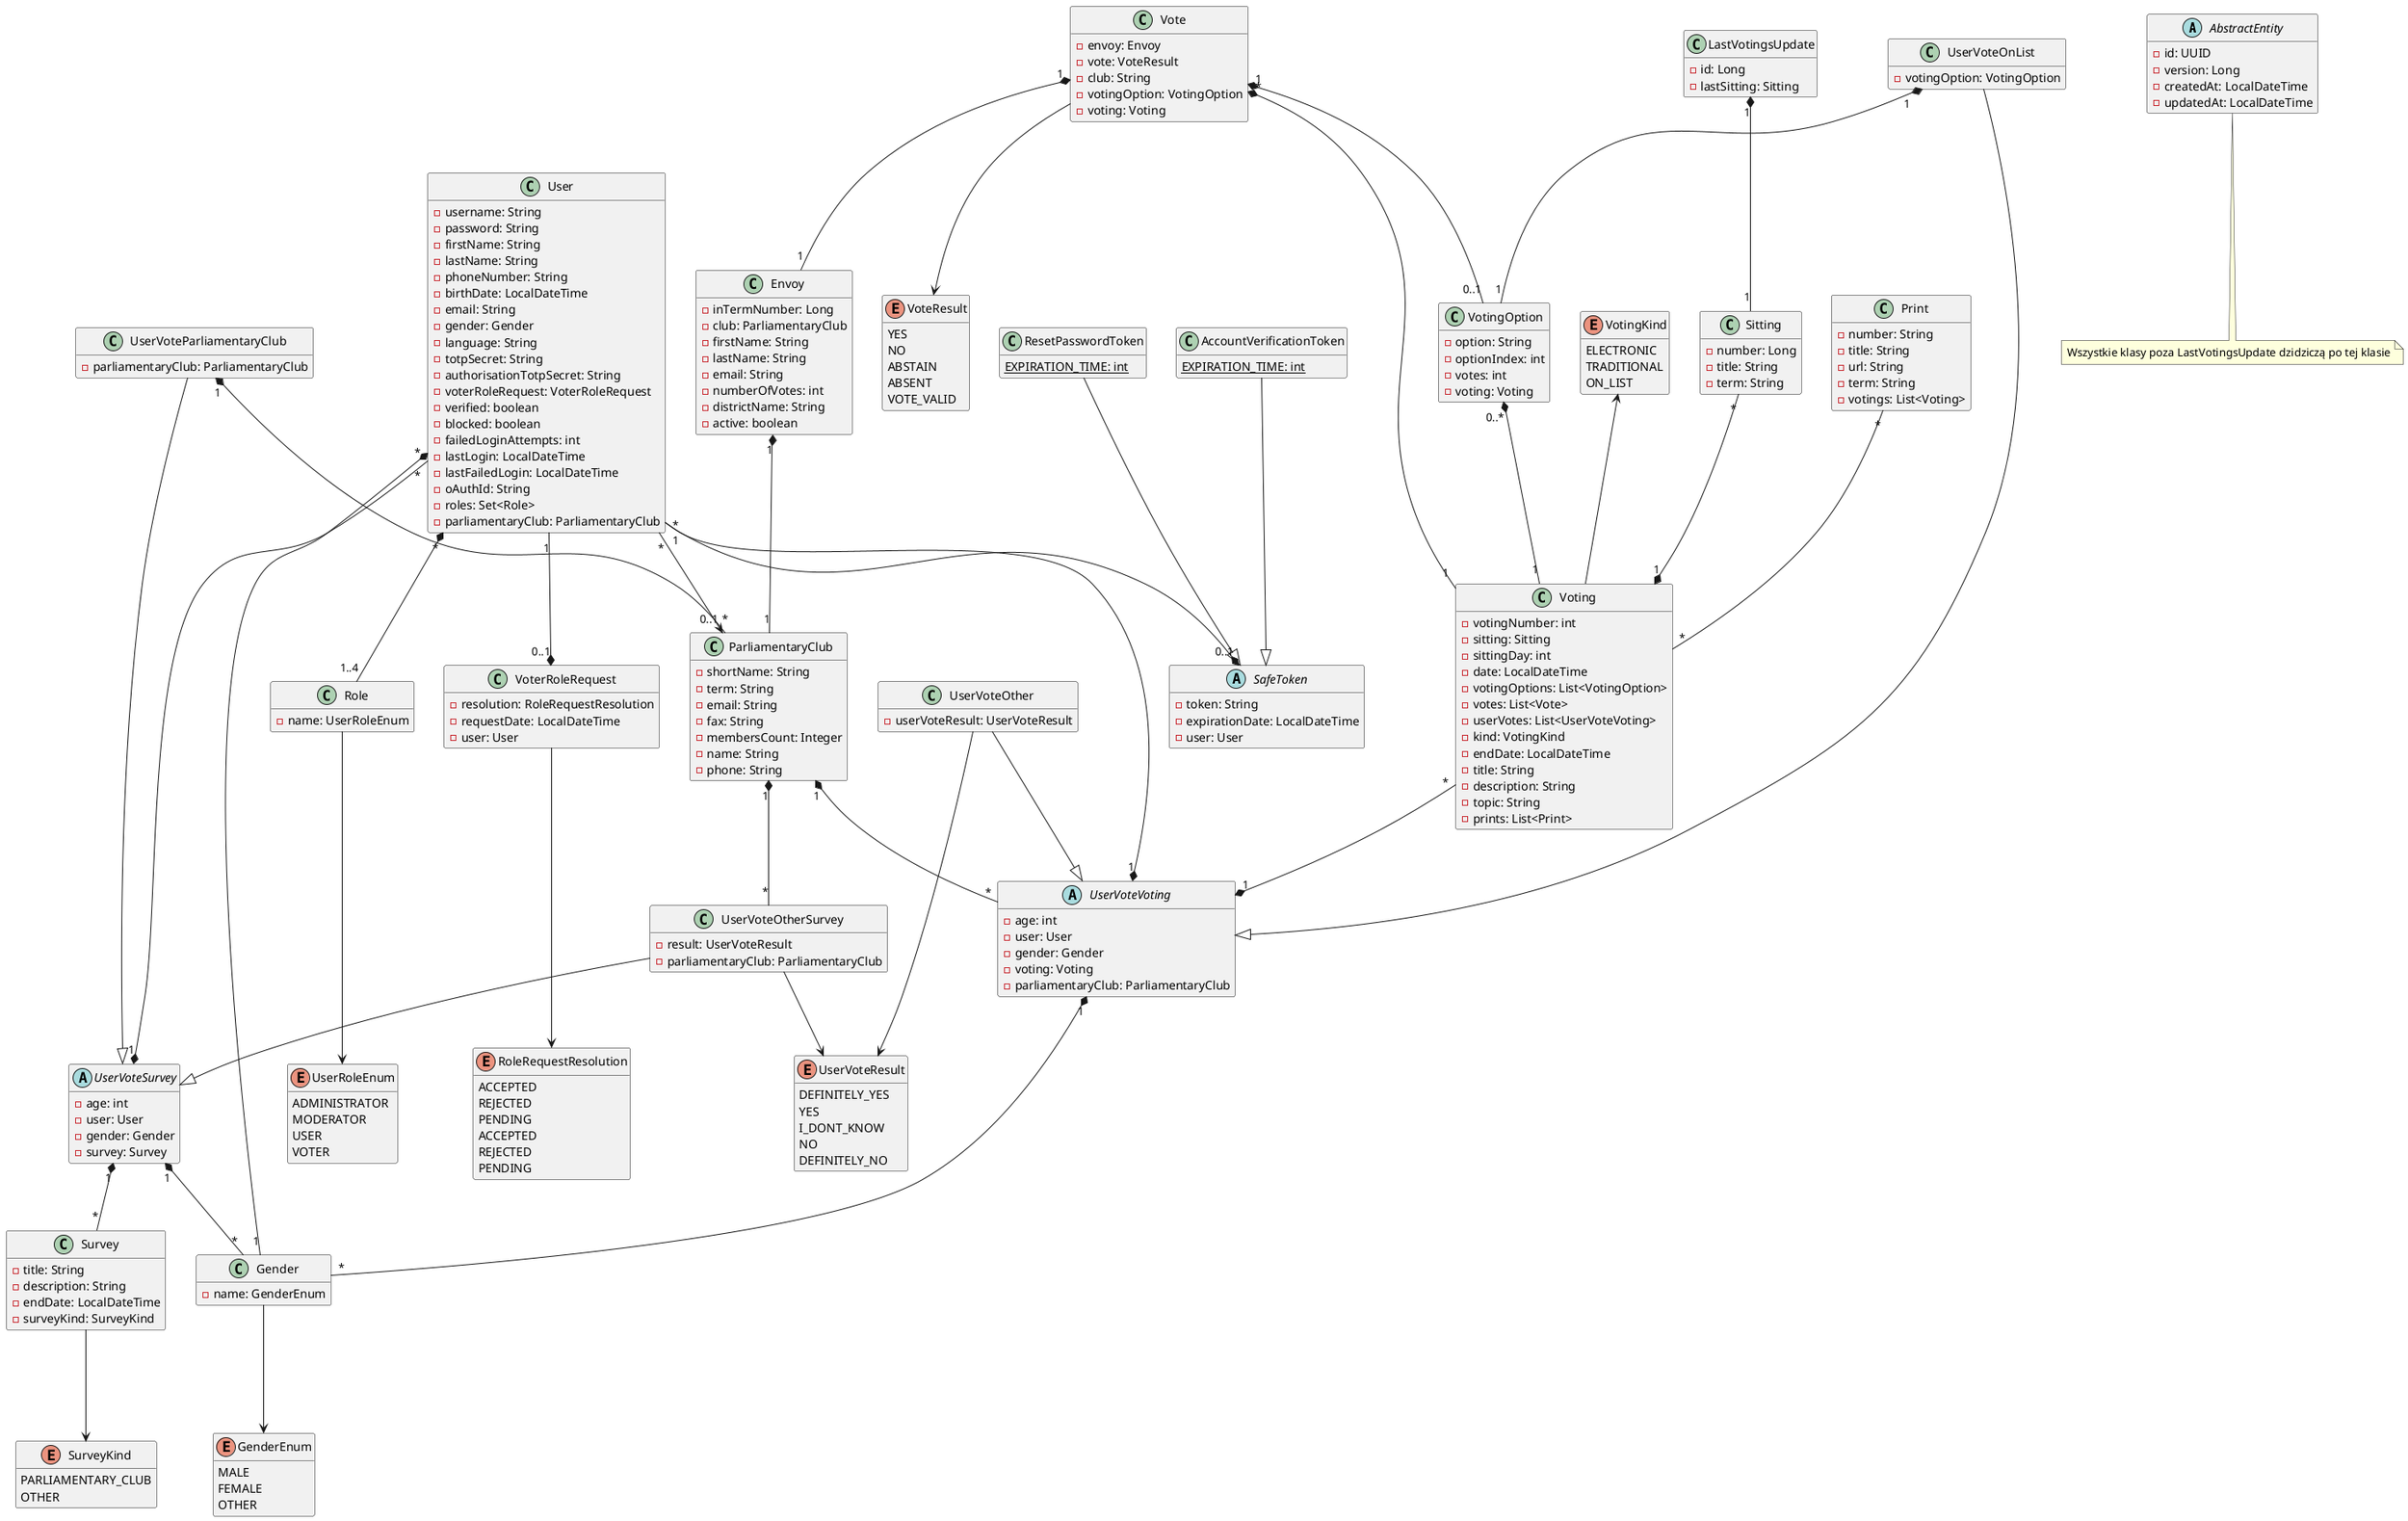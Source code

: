 @startuml
'https://plantuml.com/class-diagram
skinparam maxWidth 1200
skinparam maxHeight 1000
'skinparam linetype ortho

abstract class AbstractEntity {
    -id: UUID
    -version: Long
    -createdAt: LocalDateTime
    -updatedAt: LocalDateTime
}

note bottom of AbstractEntity: Wszystkie klasy poza LastVotingsUpdate dzidziczą po tej klasie

'Głosy

enum UserVoteResult {
    DEFINITELY_YES
    YES
    I_DONT_KNOW
    NO
    DEFINITELY_NO
}

'Głosy głosowanie

abstract class UserVoteVoting {
    -age: int
    -user: User
    -gender: Gender
    -voting: Voting
    -parliamentaryClub: ParliamentaryClub
}

class UserVoteOnList {
    -votingOption: VotingOption
}

class UserVoteOther {
    -userVoteResult: UserVoteResult
}

UserVoteOther --> UserVoteResult
UserVoteOnList --|> UserVoteVoting
UserVoteOther --|> UserVoteVoting
ParliamentaryClub "1" *-- "*" UserVoteVoting

'Głosy sondaż

abstract class UserVoteSurvey {
    -age: int
    -user: User
    -gender: Gender
    -survey: Survey
}

class UserVoteParliamentaryClub {
    -parliamentaryClub: ParliamentaryClub
}

class UserVoteOtherSurvey {
    -result: UserVoteResult
    -parliamentaryClub: ParliamentaryClub
}

UserVoteOtherSurvey --> UserVoteResult
UserVoteParliamentaryClub --|> UserVoteSurvey
UserVoteOtherSurvey --|> UserVoteSurvey
ParliamentaryClub "1" *-- "*" UserVoteOtherSurvey

'Sondaż

class Survey {
    -title: String
    -description: String
    -endDate: LocalDateTime
    -surveyKind: SurveyKind
}

enum SurveyKind {
    PARLIAMENTARY_CLUB
    OTHER
}

Survey ---> SurveyKind
UserVoteSurvey "1" *-- "*" Survey
UserVoteSurvey "1" *-- "*" User
UserVoteSurvey "1" *-- "*" Gender

UserVoteVoting "1" *-l- "*" User
UserVoteVoting "1" *-- "*" Gender

'Tokeny

abstract class SafeToken {
    -token: String
    -expirationDate: LocalDateTime
    -user: User
}

class AccountVerificationToken {
    {static} EXPIRATION_TIME: int
}

class ResetPasswordToken {
    {static} EXPIRATION_TIME: int
}

ResetPasswordToken --|> SafeToken
AccountVerificationToken --|> SafeToken

'Użytkownik

class Gender {
    -name: GenderEnum
}

enum GenderEnum {
    MALE
    FEMALE
    OTHER
}

class Role {
    -name: UserRoleEnum
}

enum UserRoleEnum {
    ADMINISTRATOR
    MODERATOR
    USER
    VOTER
}

enum RoleRequestResolution {
    ACCEPTED
    REJECTED
    PENDING
}

class User {
    -username: String
    -password: String
    -firstName: String
    -lastName: String
    -phoneNumber: String
    -birthDate: LocalDateTime
    -email: String
    -gender: Gender
    -language: String
    -totpSecret: String
    -authorisationTotpSecret: String
    -voterRoleRequest: VoterRoleRequest
    -verified: boolean
    -blocked: boolean
    -failedLoginAttempts: int
    -lastLogin: LocalDateTime
    -lastFailedLogin: LocalDateTime
    -oAuthId: String
    -roles: Set<Role>
    -parliamentaryClub: ParliamentaryClub
}

class VoterRoleRequest {
    -resolution: RoleRequestResolution
    -requestDate: LocalDateTime
    -user: User
}

enum RoleRequestResolution {
    ACCEPTED
    REJECTED
    PENDING
}

class Envoy {
    -inTermNumber: Long
    -club: ParliamentaryClub
    -firstName: String
    -lastName: String
    -email: String
    -numberOfVotes: int
    -districtName: String
    -active: boolean
}

class LastVotingsUpdate {
    -id: Long
    -lastSitting: Sitting
}

class ParliamentaryClub {
    -shortName: String
    -term: String
    -email: String
    -fax: String
    -membersCount: Integer
    -name: String
    -phone: String
}

class Print {
    -number: String
    -title: String
    -url: String
    -term: String
    -votings: List<Voting>
}

class Sitting {
    -number: Long
    -title: String
    -term: String
}

class Vote {
    -envoy: Envoy
    -vote: VoteResult
    -club: String
    -votingOption: VotingOption
    -voting: Voting
}

enum VoteResult {
    YES
    NO
    ABSTAIN
    ABSENT
    VOTE_VALID
}

class Voting {
    -votingNumber: int
    -sitting: Sitting
    -sittingDay: int
    -date: LocalDateTime
    -votingOptions: List<VotingOption>
    -votes: List<Vote>
    -userVotes: List<UserVoteVoting>
    -kind: VotingKind
    -endDate: LocalDateTime
    -title: String
    -description: String
    -topic: String
    -prints: List<Print>
}

enum VotingKind {
    ELECTRONIC
    TRADITIONAL
    ON_LIST
}

class VotingOption {
    -option: String
    -optionIndex: int
    -votes: int
    -voting: Voting
}

User "1" --* "0..1" SafeToken
User "*" *-- "1" Gender
User "*" *-- "1..4" Role
User "1" --* "0..1" VoterRoleRequest
Gender ---> GenderEnum
Role ---> UserRoleEnum
VoterRoleRequest ---> RoleRequestResolution

User "*" --> "0..1" ParliamentaryClub
UserVoteOnList "1" *-- "1" VotingOption
UserVoteParliamentaryClub "1" *-- "*" ParliamentaryClub

Print "*" -- "*"  Voting
Vote "1" *-- "1" Envoy
Vote --> VoteResult
Vote "1" *-- "0..1" VotingOption
Vote "*" *-- "1" Voting
VotingOption "0..*" *-- "1" Voting
VotingKind <-- Voting
Sitting "*" --* "1" Voting
Envoy "1" *-- "1" ParliamentaryClub
LastVotingsUpdate "1" *-- "1" Sitting
Voting "*" --* "1" UserVoteVoting


hide empty members
@enduml